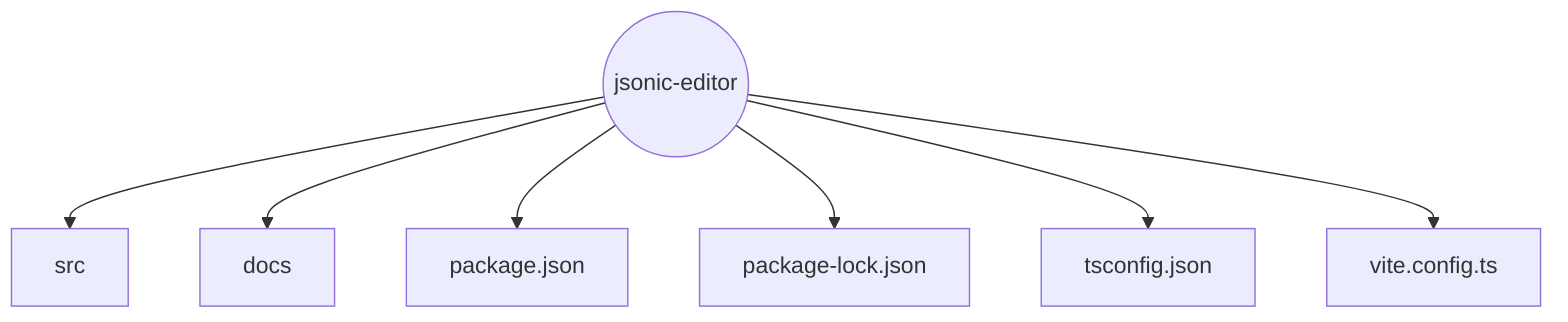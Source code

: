 graph TD
    Root((jsonic-editor))
    Root --> src
    Root --> docs
    Root --> packageJson[package.json]
    Root --> packageLock[package-lock.json]
    Root --> tsconfig[tsconfig.json]
    Root --> vite[vite.config.ts]